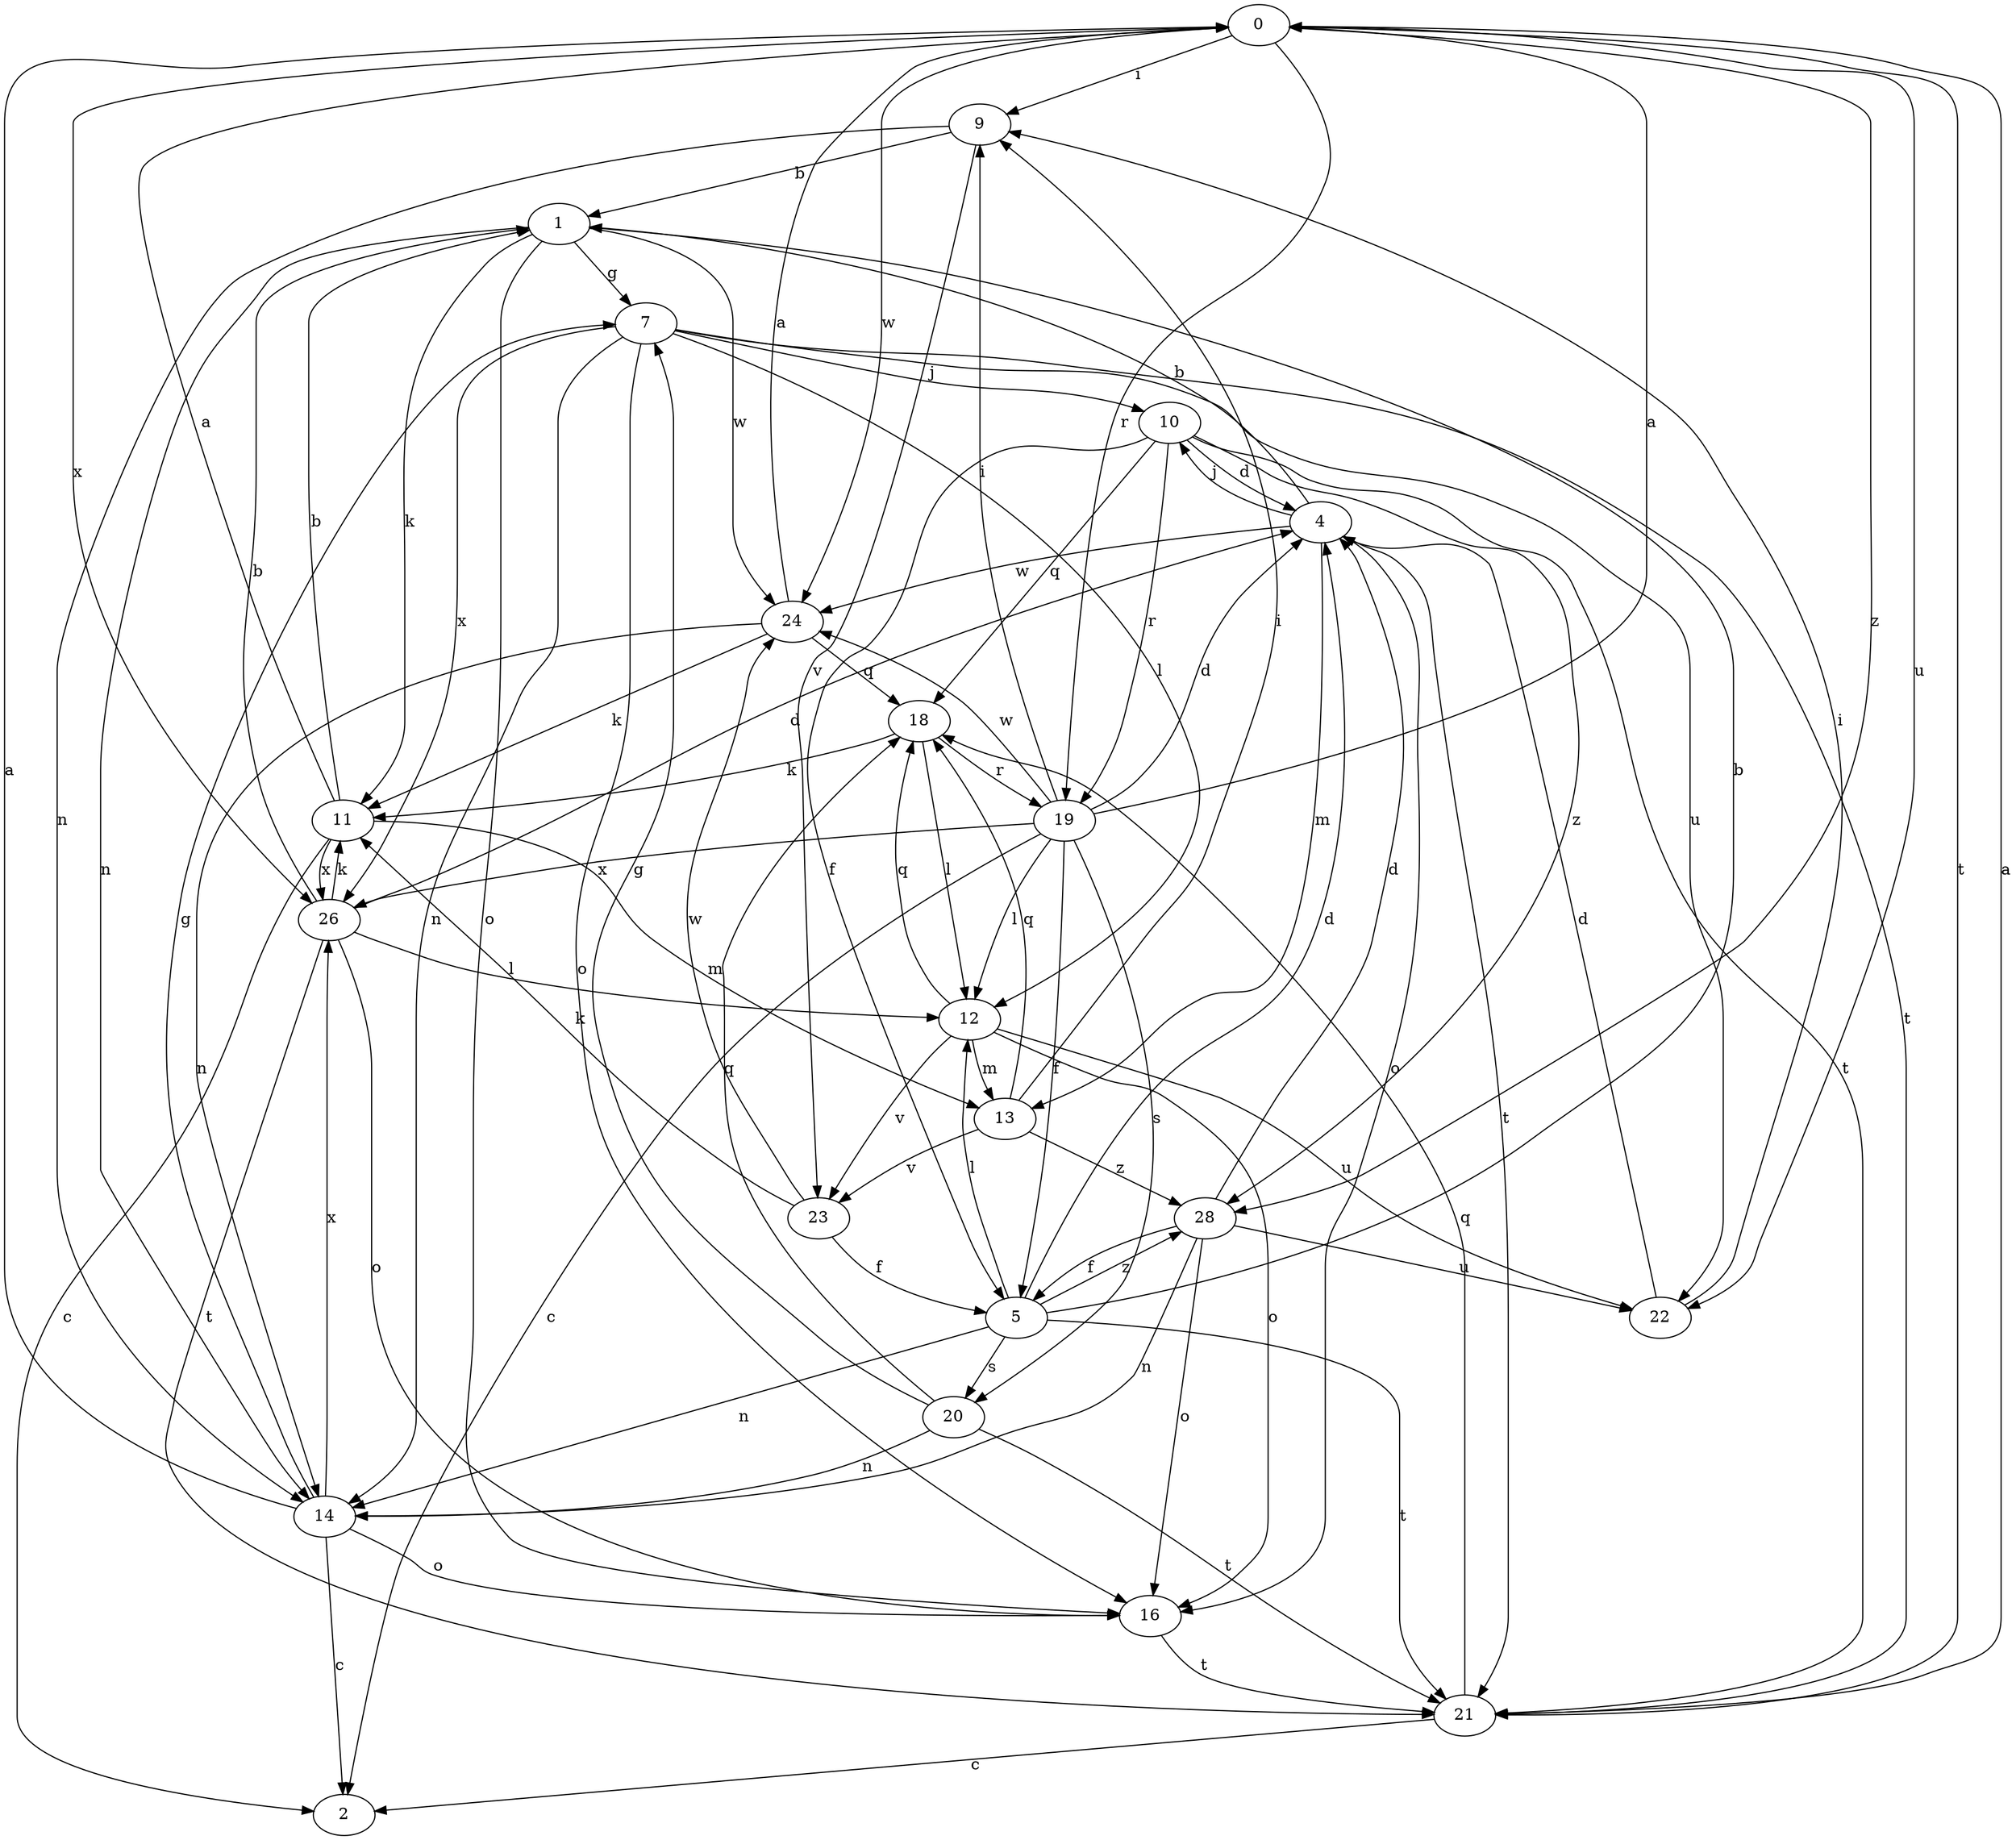 strict digraph  {
0;
1;
2;
4;
5;
7;
9;
10;
11;
12;
13;
14;
16;
18;
19;
20;
21;
22;
23;
24;
26;
28;
0 -> 9  [label=i];
0 -> 19  [label=r];
0 -> 21  [label=t];
0 -> 22  [label=u];
0 -> 24  [label=w];
0 -> 26  [label=x];
0 -> 28  [label=z];
1 -> 7  [label=g];
1 -> 11  [label=k];
1 -> 14  [label=n];
1 -> 16  [label=o];
1 -> 24  [label=w];
4 -> 1  [label=b];
4 -> 10  [label=j];
4 -> 13  [label=m];
4 -> 16  [label=o];
4 -> 21  [label=t];
4 -> 24  [label=w];
5 -> 1  [label=b];
5 -> 4  [label=d];
5 -> 12  [label=l];
5 -> 14  [label=n];
5 -> 20  [label=s];
5 -> 21  [label=t];
5 -> 28  [label=z];
7 -> 10  [label=j];
7 -> 12  [label=l];
7 -> 14  [label=n];
7 -> 16  [label=o];
7 -> 21  [label=t];
7 -> 22  [label=u];
7 -> 26  [label=x];
9 -> 1  [label=b];
9 -> 14  [label=n];
9 -> 23  [label=v];
10 -> 4  [label=d];
10 -> 5  [label=f];
10 -> 18  [label=q];
10 -> 19  [label=r];
10 -> 21  [label=t];
10 -> 28  [label=z];
11 -> 0  [label=a];
11 -> 1  [label=b];
11 -> 2  [label=c];
11 -> 13  [label=m];
11 -> 26  [label=x];
12 -> 13  [label=m];
12 -> 16  [label=o];
12 -> 18  [label=q];
12 -> 22  [label=u];
12 -> 23  [label=v];
13 -> 9  [label=i];
13 -> 18  [label=q];
13 -> 23  [label=v];
13 -> 28  [label=z];
14 -> 0  [label=a];
14 -> 2  [label=c];
14 -> 7  [label=g];
14 -> 16  [label=o];
14 -> 26  [label=x];
16 -> 21  [label=t];
18 -> 11  [label=k];
18 -> 12  [label=l];
18 -> 19  [label=r];
19 -> 0  [label=a];
19 -> 2  [label=c];
19 -> 4  [label=d];
19 -> 5  [label=f];
19 -> 9  [label=i];
19 -> 12  [label=l];
19 -> 20  [label=s];
19 -> 24  [label=w];
19 -> 26  [label=x];
20 -> 7  [label=g];
20 -> 14  [label=n];
20 -> 18  [label=q];
20 -> 21  [label=t];
21 -> 0  [label=a];
21 -> 2  [label=c];
21 -> 18  [label=q];
22 -> 4  [label=d];
22 -> 9  [label=i];
23 -> 5  [label=f];
23 -> 11  [label=k];
23 -> 24  [label=w];
24 -> 0  [label=a];
24 -> 11  [label=k];
24 -> 14  [label=n];
24 -> 18  [label=q];
26 -> 1  [label=b];
26 -> 4  [label=d];
26 -> 11  [label=k];
26 -> 12  [label=l];
26 -> 16  [label=o];
26 -> 21  [label=t];
28 -> 4  [label=d];
28 -> 5  [label=f];
28 -> 14  [label=n];
28 -> 16  [label=o];
28 -> 22  [label=u];
}
